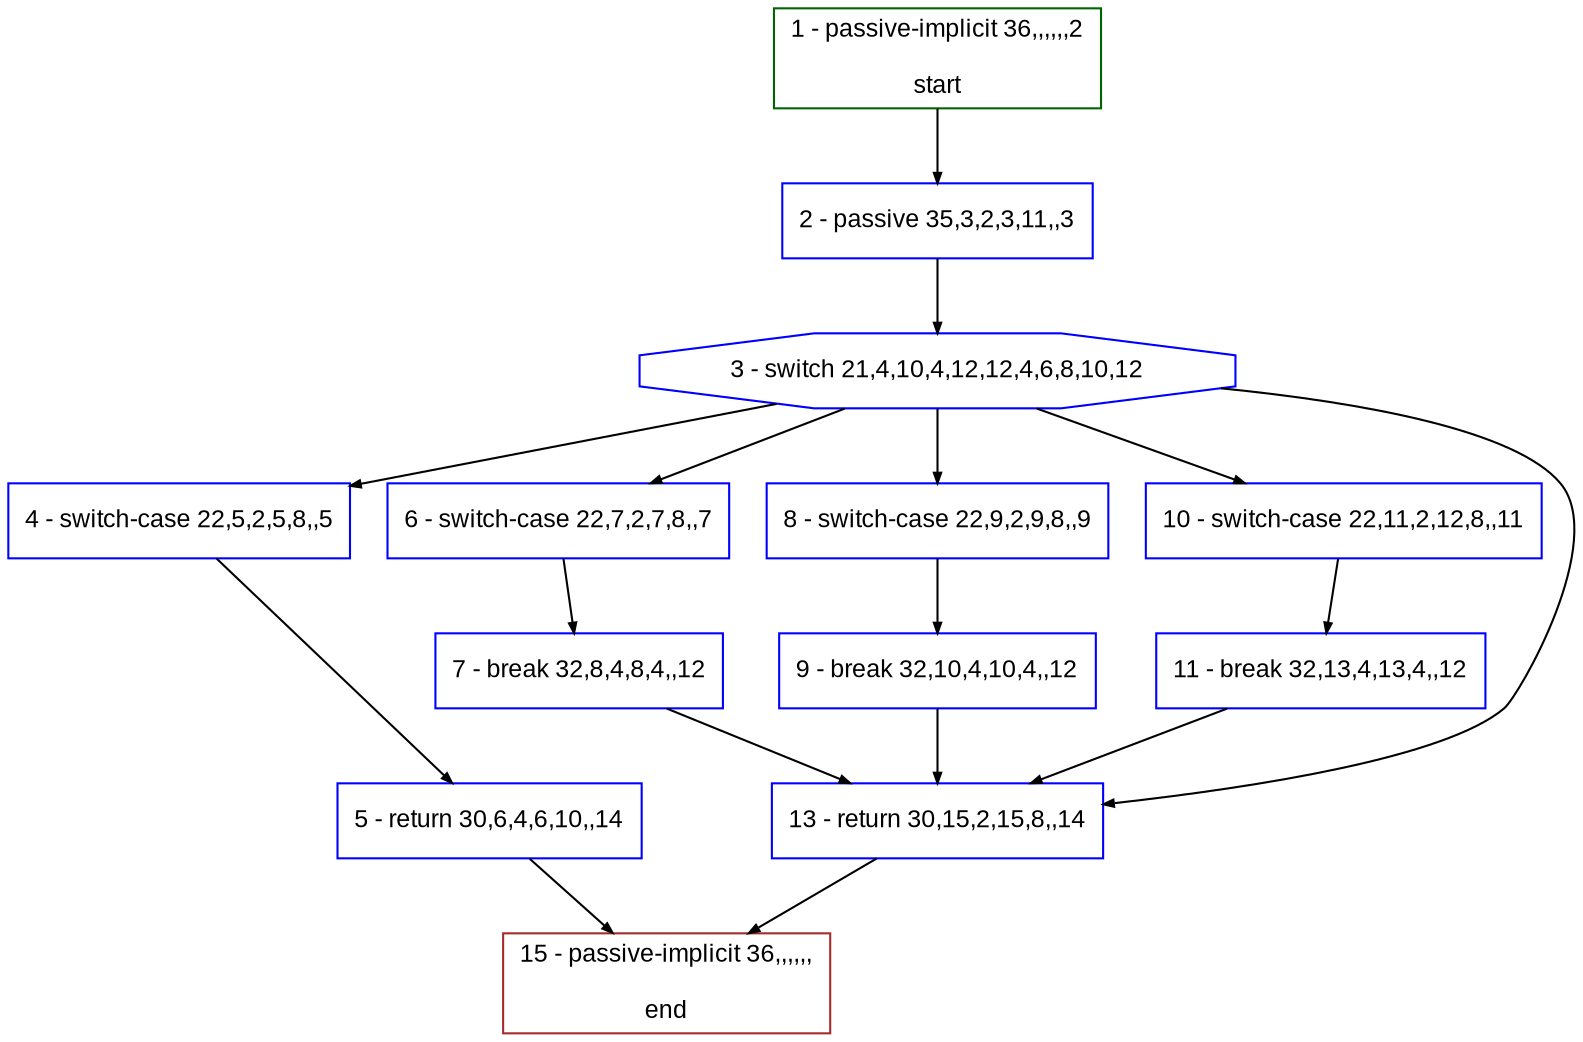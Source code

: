 digraph "" {
  graph [bgcolor="white", fillcolor="#FFFFCC", pack="true", packmode="clust", fontname="Arial", label="", fontsize="12", compound="true", style="rounded,filled"];
  node [node_initialized="no", fillcolor="white", fontname="Arial", label="", color="grey", fontsize="12", fixedsize="false", compound="true", shape="rectangle", style="filled"];
  edge [arrowtail="none", lhead="", fontcolor="black", fontname="Arial", label="", color="black", fontsize="12", arrowhead="normal", arrowsize="0.5", compound="true", ltail="", dir="forward"];
  __N1 [fillcolor="#ffffff", label="2 - passive 35,3,2,3,11,,3", color="#0000ff", shape="box", style="filled"];
  __N2 [fillcolor="#ffffff", label="1 - passive-implicit 36,,,,,,2\n\nstart", color="#006400", shape="box", style="filled"];
  __N3 [fillcolor="#ffffff", label="3 - switch 21,4,10,4,12,12,4,6,8,10,12", color="#0000ff", shape="octagon", style="filled"];
  __N4 [fillcolor="#ffffff", label="4 - switch-case 22,5,2,5,8,,5", color="#0000ff", shape="box", style="filled"];
  __N5 [fillcolor="#ffffff", label="6 - switch-case 22,7,2,7,8,,7", color="#0000ff", shape="box", style="filled"];
  __N6 [fillcolor="#ffffff", label="8 - switch-case 22,9,2,9,8,,9", color="#0000ff", shape="box", style="filled"];
  __N7 [fillcolor="#ffffff", label="10 - switch-case 22,11,2,12,8,,11", color="#0000ff", shape="box", style="filled"];
  __N8 [fillcolor="#ffffff", label="13 - return 30,15,2,15,8,,14", color="#0000ff", shape="box", style="filled"];
  __N9 [fillcolor="#ffffff", label="5 - return 30,6,4,6,10,,14", color="#0000ff", shape="box", style="filled"];
  __N10 [fillcolor="#ffffff", label="15 - passive-implicit 36,,,,,,\n\nend", color="#a52a2a", shape="box", style="filled"];
  __N11 [fillcolor="#ffffff", label="7 - break 32,8,4,8,4,,12", color="#0000ff", shape="box", style="filled"];
  __N12 [fillcolor="#ffffff", label="9 - break 32,10,4,10,4,,12", color="#0000ff", shape="box", style="filled"];
  __N13 [fillcolor="#ffffff", label="11 - break 32,13,4,13,4,,12", color="#0000ff", shape="box", style="filled"];
  __N2 -> __N1 [arrowtail="none", color="#000000", label="", arrowhead="normal", dir="forward"];
  __N1 -> __N3 [arrowtail="none", color="#000000", label="", arrowhead="normal", dir="forward"];
  __N3 -> __N4 [arrowtail="none", color="#000000", label="", arrowhead="normal", dir="forward"];
  __N3 -> __N5 [arrowtail="none", color="#000000", label="", arrowhead="normal", dir="forward"];
  __N3 -> __N6 [arrowtail="none", color="#000000", label="", arrowhead="normal", dir="forward"];
  __N3 -> __N7 [arrowtail="none", color="#000000", label="", arrowhead="normal", dir="forward"];
  __N3 -> __N8 [arrowtail="none", color="#000000", label="", arrowhead="normal", dir="forward"];
  __N4 -> __N9 [arrowtail="none", color="#000000", label="", arrowhead="normal", dir="forward"];
  __N9 -> __N10 [arrowtail="none", color="#000000", label="", arrowhead="normal", dir="forward"];
  __N5 -> __N11 [arrowtail="none", color="#000000", label="", arrowhead="normal", dir="forward"];
  __N11 -> __N8 [arrowtail="none", color="#000000", label="", arrowhead="normal", dir="forward"];
  __N6 -> __N12 [arrowtail="none", color="#000000", label="", arrowhead="normal", dir="forward"];
  __N12 -> __N8 [arrowtail="none", color="#000000", label="", arrowhead="normal", dir="forward"];
  __N7 -> __N13 [arrowtail="none", color="#000000", label="", arrowhead="normal", dir="forward"];
  __N13 -> __N8 [arrowtail="none", color="#000000", label="", arrowhead="normal", dir="forward"];
  __N8 -> __N10 [arrowtail="none", color="#000000", label="", arrowhead="normal", dir="forward"];
}
